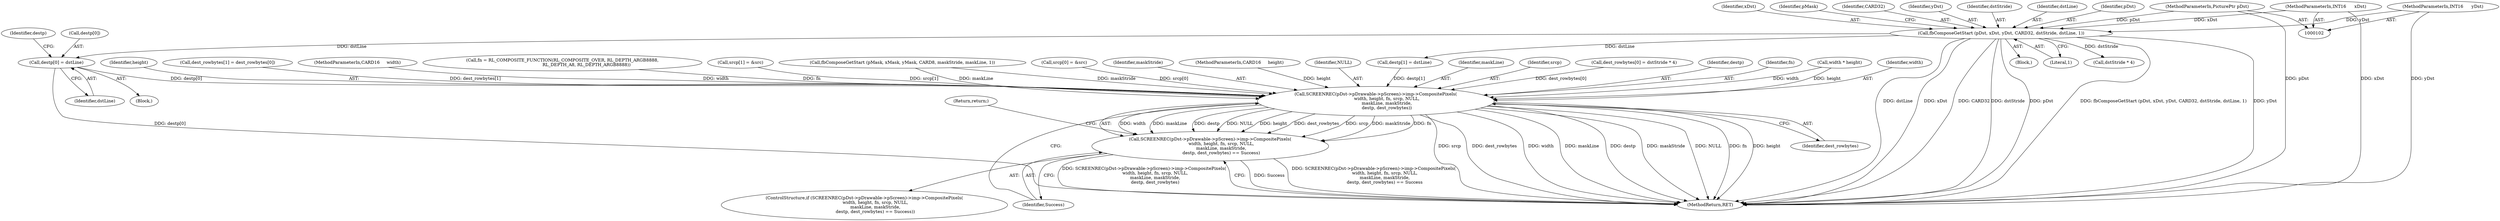 digraph "0_xserver_d2f813f7db157fc83abc4b3726821c36ee7e40b1_2@array" {
"1000214" [label="(Call,destp[0] = dstLine)"];
"1000152" [label="(Call,fbComposeGetStart (pDst, xDst, yDst, CARD32, dstStride, dstLine, 1))"];
"1000106" [label="(MethodParameterIn,PicturePtr pDst)"];
"1000111" [label="(MethodParameterIn,INT16      xDst)"];
"1000112" [label="(MethodParameterIn,INT16      yDst)"];
"1000247" [label="(Call,SCREENREC(pDst->pDrawable->pScreen)->imp->CompositePixels(\n                width, height, fn, srcp, NULL,\n                maskLine, maskStride,\n                destp, dest_rowbytes))"];
"1000246" [label="(Call,SCREENREC(pDst->pDrawable->pScreen)->imp->CompositePixels(\n                width, height, fn, srcp, NULL,\n                maskLine, maskStride,\n                destp, dest_rowbytes) == Success)"];
"1000224" [label="(Call,dest_rowbytes[0] = dstStride * 4)"];
"1000255" [label="(Identifier,destp)"];
"1000161" [label="(Identifier,pMask)"];
"1000156" [label="(Identifier,CARD32)"];
"1000254" [label="(Identifier,maskStride)"];
"1000114" [label="(MethodParameterIn,CARD16     height)"];
"1000218" [label="(Identifier,dstLine)"];
"1000252" [label="(Identifier,NULL)"];
"1000152" [label="(Call,fbComposeGetStart (pDst, xDst, yDst, CARD32, dstStride, dstLine, 1))"];
"1000155" [label="(Identifier,yDst)"];
"1000115" [label="(Block,)"];
"1000247" [label="(Call,SCREENREC(pDst->pDrawable->pScreen)->imp->CompositePixels(\n                width, height, fn, srcp, NULL,\n                maskLine, maskStride,\n                destp, dest_rowbytes))"];
"1000253" [label="(Identifier,maskLine)"];
"1000257" [label="(Identifier,Success)"];
"1000159" [label="(Literal,1)"];
"1000251" [label="(Identifier,srcp)"];
"1000256" [label="(Identifier,dest_rowbytes)"];
"1000219" [label="(Call,destp[1] = dstLine)"];
"1000250" [label="(Identifier,fn)"];
"1000214" [label="(Call,destp[0] = dstLine)"];
"1000157" [label="(Identifier,dstStride)"];
"1000183" [label="(Call,width * height)"];
"1000197" [label="(Block,)"];
"1000248" [label="(Identifier,width)"];
"1000259" [label="(Return,return;)"];
"1000249" [label="(Identifier,height)"];
"1000106" [label="(MethodParameterIn,PicturePtr pDst)"];
"1000112" [label="(MethodParameterIn,INT16      yDst)"];
"1000111" [label="(MethodParameterIn,INT16      xDst)"];
"1000221" [label="(Identifier,destp)"];
"1000260" [label="(MethodReturn,RET)"];
"1000231" [label="(Call,dest_rowbytes[1] = dest_rowbytes[0])"];
"1000245" [label="(ControlStructure,if (SCREENREC(pDst->pDrawable->pScreen)->imp->CompositePixels(\n                width, height, fn, srcp, NULL,\n                maskLine, maskStride,\n                destp, dest_rowbytes) == Success))"];
"1000215" [label="(Call,destp[0])"];
"1000158" [label="(Identifier,dstLine)"];
"1000228" [label="(Call,dstStride * 4)"];
"1000153" [label="(Identifier,pDst)"];
"1000113" [label="(MethodParameterIn,CARD16     width)"];
"1000238" [label="(Call,fn = RL_COMPOSITE_FUNCTION(RL_COMPOSITE_OVER, RL_DEPTH_ARGB8888,\n                                   RL_DEPTH_A8, RL_DEPTH_ARGB8888))"];
"1000154" [label="(Identifier,xDst)"];
"1000208" [label="(Call,srcp[1] = &src)"];
"1000246" [label="(Call,SCREENREC(pDst->pDrawable->pScreen)->imp->CompositePixels(\n                width, height, fn, srcp, NULL,\n                maskLine, maskStride,\n                destp, dest_rowbytes) == Success)"];
"1000160" [label="(Call,fbComposeGetStart (pMask, xMask, yMask, CARD8, maskStride, maskLine, 1))"];
"1000202" [label="(Call,srcp[0] = &src)"];
"1000214" -> "1000197"  [label="AST: "];
"1000214" -> "1000218"  [label="CFG: "];
"1000215" -> "1000214"  [label="AST: "];
"1000218" -> "1000214"  [label="AST: "];
"1000221" -> "1000214"  [label="CFG: "];
"1000214" -> "1000260"  [label="DDG: destp[0]"];
"1000152" -> "1000214"  [label="DDG: dstLine"];
"1000214" -> "1000247"  [label="DDG: destp[0]"];
"1000152" -> "1000115"  [label="AST: "];
"1000152" -> "1000159"  [label="CFG: "];
"1000153" -> "1000152"  [label="AST: "];
"1000154" -> "1000152"  [label="AST: "];
"1000155" -> "1000152"  [label="AST: "];
"1000156" -> "1000152"  [label="AST: "];
"1000157" -> "1000152"  [label="AST: "];
"1000158" -> "1000152"  [label="AST: "];
"1000159" -> "1000152"  [label="AST: "];
"1000161" -> "1000152"  [label="CFG: "];
"1000152" -> "1000260"  [label="DDG: dstStride"];
"1000152" -> "1000260"  [label="DDG: pDst"];
"1000152" -> "1000260"  [label="DDG: fbComposeGetStart (pDst, xDst, yDst, CARD32, dstStride, dstLine, 1)"];
"1000152" -> "1000260"  [label="DDG: yDst"];
"1000152" -> "1000260"  [label="DDG: dstLine"];
"1000152" -> "1000260"  [label="DDG: xDst"];
"1000152" -> "1000260"  [label="DDG: CARD32"];
"1000106" -> "1000152"  [label="DDG: pDst"];
"1000111" -> "1000152"  [label="DDG: xDst"];
"1000112" -> "1000152"  [label="DDG: yDst"];
"1000152" -> "1000219"  [label="DDG: dstLine"];
"1000152" -> "1000228"  [label="DDG: dstStride"];
"1000106" -> "1000102"  [label="AST: "];
"1000106" -> "1000260"  [label="DDG: pDst"];
"1000111" -> "1000102"  [label="AST: "];
"1000111" -> "1000260"  [label="DDG: xDst"];
"1000112" -> "1000102"  [label="AST: "];
"1000112" -> "1000260"  [label="DDG: yDst"];
"1000247" -> "1000246"  [label="AST: "];
"1000247" -> "1000256"  [label="CFG: "];
"1000248" -> "1000247"  [label="AST: "];
"1000249" -> "1000247"  [label="AST: "];
"1000250" -> "1000247"  [label="AST: "];
"1000251" -> "1000247"  [label="AST: "];
"1000252" -> "1000247"  [label="AST: "];
"1000253" -> "1000247"  [label="AST: "];
"1000254" -> "1000247"  [label="AST: "];
"1000255" -> "1000247"  [label="AST: "];
"1000256" -> "1000247"  [label="AST: "];
"1000257" -> "1000247"  [label="CFG: "];
"1000247" -> "1000260"  [label="DDG: srcp"];
"1000247" -> "1000260"  [label="DDG: dest_rowbytes"];
"1000247" -> "1000260"  [label="DDG: width"];
"1000247" -> "1000260"  [label="DDG: maskLine"];
"1000247" -> "1000260"  [label="DDG: destp"];
"1000247" -> "1000260"  [label="DDG: maskStride"];
"1000247" -> "1000260"  [label="DDG: NULL"];
"1000247" -> "1000260"  [label="DDG: fn"];
"1000247" -> "1000260"  [label="DDG: height"];
"1000247" -> "1000246"  [label="DDG: width"];
"1000247" -> "1000246"  [label="DDG: maskLine"];
"1000247" -> "1000246"  [label="DDG: destp"];
"1000247" -> "1000246"  [label="DDG: NULL"];
"1000247" -> "1000246"  [label="DDG: height"];
"1000247" -> "1000246"  [label="DDG: dest_rowbytes"];
"1000247" -> "1000246"  [label="DDG: srcp"];
"1000247" -> "1000246"  [label="DDG: maskStride"];
"1000247" -> "1000246"  [label="DDG: fn"];
"1000183" -> "1000247"  [label="DDG: width"];
"1000183" -> "1000247"  [label="DDG: height"];
"1000113" -> "1000247"  [label="DDG: width"];
"1000114" -> "1000247"  [label="DDG: height"];
"1000238" -> "1000247"  [label="DDG: fn"];
"1000208" -> "1000247"  [label="DDG: srcp[1]"];
"1000202" -> "1000247"  [label="DDG: srcp[0]"];
"1000160" -> "1000247"  [label="DDG: maskLine"];
"1000160" -> "1000247"  [label="DDG: maskStride"];
"1000219" -> "1000247"  [label="DDG: destp[1]"];
"1000231" -> "1000247"  [label="DDG: dest_rowbytes[1]"];
"1000224" -> "1000247"  [label="DDG: dest_rowbytes[0]"];
"1000246" -> "1000245"  [label="AST: "];
"1000246" -> "1000257"  [label="CFG: "];
"1000257" -> "1000246"  [label="AST: "];
"1000259" -> "1000246"  [label="CFG: "];
"1000260" -> "1000246"  [label="CFG: "];
"1000246" -> "1000260"  [label="DDG: Success"];
"1000246" -> "1000260"  [label="DDG: SCREENREC(pDst->pDrawable->pScreen)->imp->CompositePixels(\n                width, height, fn, srcp, NULL,\n                maskLine, maskStride,\n                destp, dest_rowbytes) == Success"];
"1000246" -> "1000260"  [label="DDG: SCREENREC(pDst->pDrawable->pScreen)->imp->CompositePixels(\n                width, height, fn, srcp, NULL,\n                maskLine, maskStride,\n                destp, dest_rowbytes)"];
}
